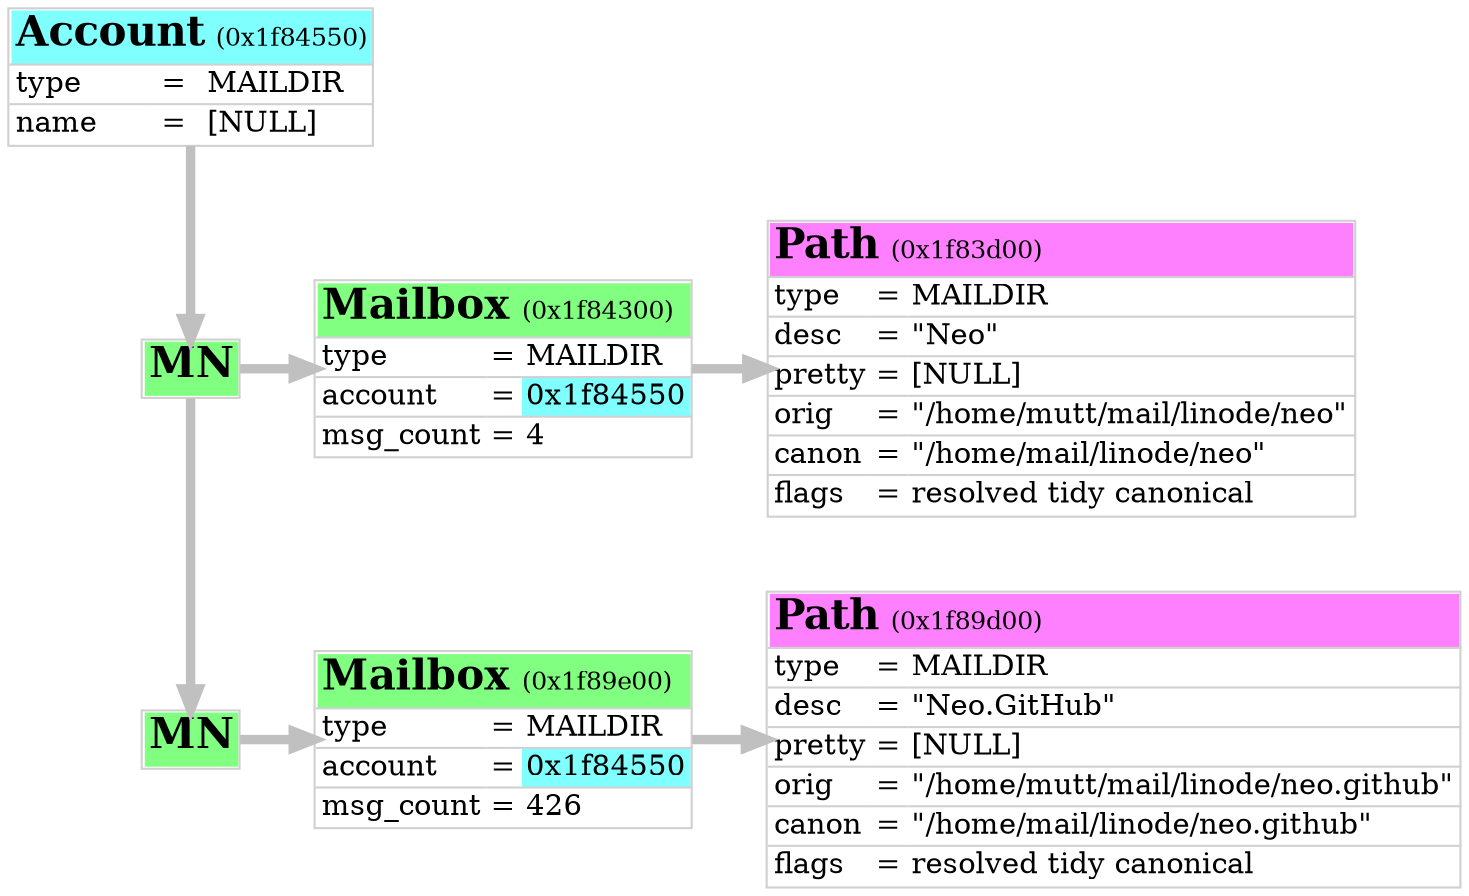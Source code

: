 digraph neomutt
{

	graph [
		rankdir="TB"
		nodesep="0.5"
		ranksep="0.5"
	];

	node [
		shape="plain"
	];

	edge [
		penwidth="4.5"
		arrowsize="1.0"
		color="#c0c0c0"
	];

	obj_0x1f84550 [
		label=<<table cellspacing="0" border="1" rows="*" color="#d0d0d0">
		<tr>
			<td border="0" align="left" bgcolor="#80ffff" port="top" colspan="3"><font color="#000000" point-size="20"><b>Account</b></font> <font point-size="12">(0x1f84550)</font></td>
		</tr>
		<tr>
			<td border="0" align="left">type</td>
			<td border="0">=</td>
			<td border="0" align="left">MAILDIR</td>
		</tr>
		<tr>
			<td border="0" align="left">name</td>
			<td border="0">=</td>
			<td border="0" align="left">[NULL]</td>
		</tr>
		</table>>
	];

	obj_0x1f89770 [
		label=<<table cellspacing="0" border="1" rows="*" color="#d0d0d0">
		<tr>
			<td border="0" bgcolor="#80ff80" port="top"><font color="#000000" point-size="20"><b>MN</b></font></td>
		</tr>
		</table>>
	];

	obj_0x1f84300 [
		label=<<table cellspacing="0" border="1" rows="*" color="#d0d0d0">
		<tr>
			<td border="0" align="left" bgcolor="#80ff80" port="top" colspan="3"><font color="#000000" point-size="20"><b>Mailbox</b></font> <font point-size="12">(0x1f84300)</font></td>
		</tr>
		<tr>
			<td border="0" align="left">type</td>
			<td border="0">=</td>
			<td border="0" align="left">MAILDIR</td>
		</tr>
		<tr>
			<td border="0" align="left">account</td>
			<td border="0">=</td>
			<td border="0" align="left" bgcolor="#80ffff">0x1f84550</td>
		</tr>
		<tr>
			<td border="0" align="left">msg_count</td>
			<td border="0">=</td>
			<td border="0" align="left">4</td>
		</tr>
		</table>>
	];

	obj_0x1f83d00 [
		label=<<table cellspacing="0" border="1" rows="*" color="#d0d0d0">
		<tr>
			<td border="0" align="left" bgcolor="#ff80ff" port="top" colspan="3"><font color="#000000" point-size="20"><b>Path</b></font> <font point-size="12">(0x1f83d00)</font></td>
		</tr>
		<tr>
			<td border="0" align="left">type</td>
			<td border="0">=</td>
			<td border="0" align="left">MAILDIR</td>
		</tr>
		<tr>
			<td border="0" align="left">desc</td>
			<td border="0">=</td>
			<td border="0" align="left">"Neo"</td>
		</tr>
		<tr>
			<td border="0" align="left">pretty</td>
			<td border="0">=</td>
			<td border="0" align="left">[NULL]</td>
		</tr>
		<tr>
			<td border="0" align="left">orig</td>
			<td border="0">=</td>
			<td border="0" align="left">"/home/mutt/mail/linode/neo"</td>
		</tr>
		<tr>
			<td border="0" align="left">canon</td>
			<td border="0">=</td>
			<td border="0" align="left">"/home/mail/linode/neo"</td>
		</tr>
		<tr>
			<td border="0" align="left">flags</td>
			<td border="0">=</td>
			<td border="0" align="left">resolved tidy canonical </td>
		</tr>
		</table>>
	];

	obj_0x1f8a050 [
		label=<<table cellspacing="0" border="1" rows="*" color="#d0d0d0">
		<tr>
			<td border="0" bgcolor="#80ff80" port="top"><font color="#000000" point-size="20"><b>MN</b></font></td>
		</tr>
		</table>>
	];

	obj_0x1f89e00 [
		label=<<table cellspacing="0" border="1" rows="*" color="#d0d0d0">
		<tr>
			<td border="0" align="left" bgcolor="#80ff80" port="top" colspan="3"><font color="#000000" point-size="20"><b>Mailbox</b></font> <font point-size="12">(0x1f89e00)</font></td>
		</tr>
		<tr>
			<td border="0" align="left">type</td>
			<td border="0">=</td>
			<td border="0" align="left">MAILDIR</td>
		</tr>
		<tr>
			<td border="0" align="left">account</td>
			<td border="0">=</td>
			<td border="0" align="left" bgcolor="#80ffff">0x1f84550</td>
		</tr>
		<tr>
			<td border="0" align="left">msg_count</td>
			<td border="0">=</td>
			<td border="0" align="left">426</td>
		</tr>
		</table>>
	];

	obj_0x1f89d00 [
		label=<<table cellspacing="0" border="1" rows="*" color="#d0d0d0">
		<tr>
			<td border="0" align="left" bgcolor="#ff80ff" port="top" colspan="3"><font color="#000000" point-size="20"><b>Path</b></font> <font point-size="12">(0x1f89d00)</font></td>
		</tr>
		<tr>
			<td border="0" align="left">type</td>
			<td border="0">=</td>
			<td border="0" align="left">MAILDIR</td>
		</tr>
		<tr>
			<td border="0" align="left">desc</td>
			<td border="0">=</td>
			<td border="0" align="left">"Neo.GitHub"</td>
		</tr>
		<tr>
			<td border="0" align="left">pretty</td>
			<td border="0">=</td>
			<td border="0" align="left">[NULL]</td>
		</tr>
		<tr>
			<td border="0" align="left">orig</td>
			<td border="0">=</td>
			<td border="0" align="left">"/home/mutt/mail/linode/neo.github"</td>
		</tr>
		<tr>
			<td border="0" align="left">canon</td>
			<td border="0">=</td>
			<td border="0" align="left">"/home/mail/linode/neo.github"</td>
		</tr>
		<tr>
			<td border="0" align="left">flags</td>
			<td border="0">=</td>
			<td border="0" align="left">resolved tidy canonical </td>
		</tr>
		</table>>
	];

	{ rank=same obj_0x1f84550 }

	obj_0x1f84550 -> obj_0x1f89770 [  edgetooltip="Account->mailboxes" ];
	obj_0x1f84300 -> obj_0x1f83d00 [  edgetooltip="Mailbox->path" ];
	obj_0x1f89770 -> obj_0x1f84300 [  edgetooltip="MailboxNode->mailbox" ];
	{ rank=same obj_0x1f89770 obj_0x1f84300 obj_0x1f83d00 };
	obj_0x1f89e00 -> obj_0x1f89d00 [  edgetooltip="Mailbox->path" ];
	obj_0x1f8a050 -> obj_0x1f89e00 [  edgetooltip="MailboxNode->mailbox" ];
	{ rank=same obj_0x1f8a050 obj_0x1f89e00 obj_0x1f89d00 };
	obj_0x1f89770 -> obj_0x1f8a050 [  edgetooltip="MailboxNode->next" ];

}
